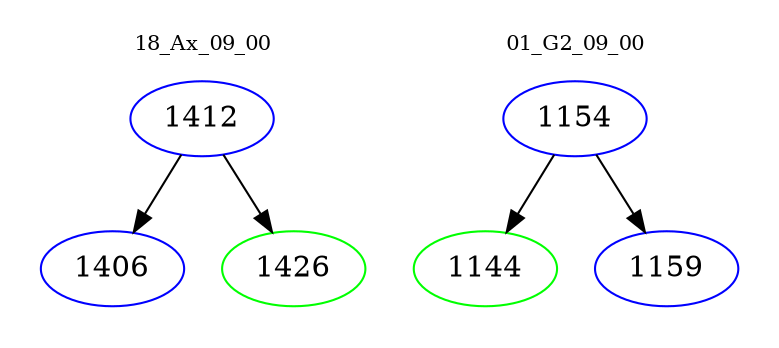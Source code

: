 digraph{
subgraph cluster_0 {
color = white
label = "18_Ax_09_00";
fontsize=10;
T0_1412 [label="1412", color="blue"]
T0_1412 -> T0_1406 [color="black"]
T0_1406 [label="1406", color="blue"]
T0_1412 -> T0_1426 [color="black"]
T0_1426 [label="1426", color="green"]
}
subgraph cluster_1 {
color = white
label = "01_G2_09_00";
fontsize=10;
T1_1154 [label="1154", color="blue"]
T1_1154 -> T1_1144 [color="black"]
T1_1144 [label="1144", color="green"]
T1_1154 -> T1_1159 [color="black"]
T1_1159 [label="1159", color="blue"]
}
}
